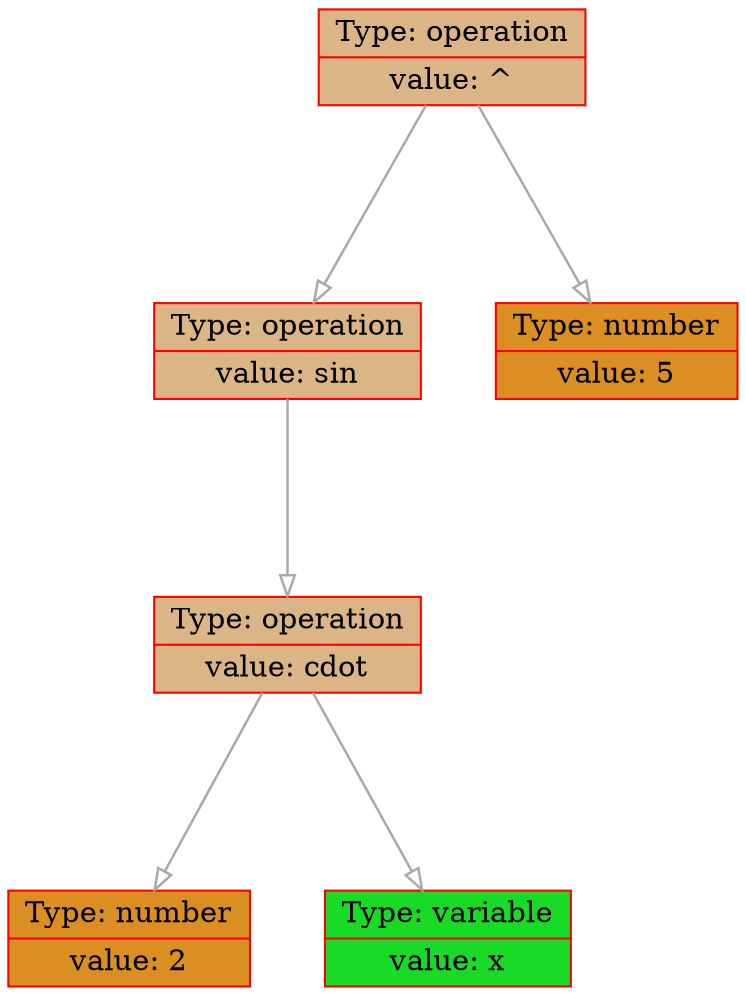 
    digraph g {
        dpi      = 200;
        fontname = "Comic Sans MS";
        fontsize = 20;
        rankdir   =  TB;
        edge [color = darkgrey, arrowhead = onormal, arrowsize = 1, penwidth = 1.2]
        graph[fillcolor = lightgreen, ranksep = 1.3, nodesep = 0.5,
        style = "rounded, filled",color = green, penwidth = 2]

    Node000001ccecea1d40[shape=record, width=0.2, style="filled", color="red", fillcolor="#DBB585",label=" {Type: operation | value: ^}"] 
 
Node000001ccecea1ce0[shape=record, width=0.2, style="filled", color="red", fillcolor="#DBB585",label=" {Type: operation | value: sin}"] 
 
Node000001ccecea1cb0[shape=record, width=0.2, style="filled", color="red", fillcolor="#DBB585",label=" {Type: operation | value: \cdot}"] 
 
Node000001ccecea1c50[shape=record, width=0.2, style="filled", color="red", fillcolor="#DB8E21",label=" {Type: number | value: 2}"] 
 
Node000001ccecea1c80[shape=record, width=0.2, style="filled", color="red", fillcolor="#19DB27",label=" {Type: variable | value: x}"] 
 
Node000001ccecea1d10[shape=record, width=0.2, style="filled", color="red", fillcolor="#DB8E21",label=" {Type: number | value: 5}"] 
 
Node000001ccecea1d40->Node000001ccecea1ce0
Node000001ccecea1ce0->Node000001ccecea1cb0
Node000001ccecea1cb0->Node000001ccecea1c50
Node000001ccecea1cb0->Node000001ccecea1c80
Node000001ccecea1d40->Node000001ccecea1d10
}
